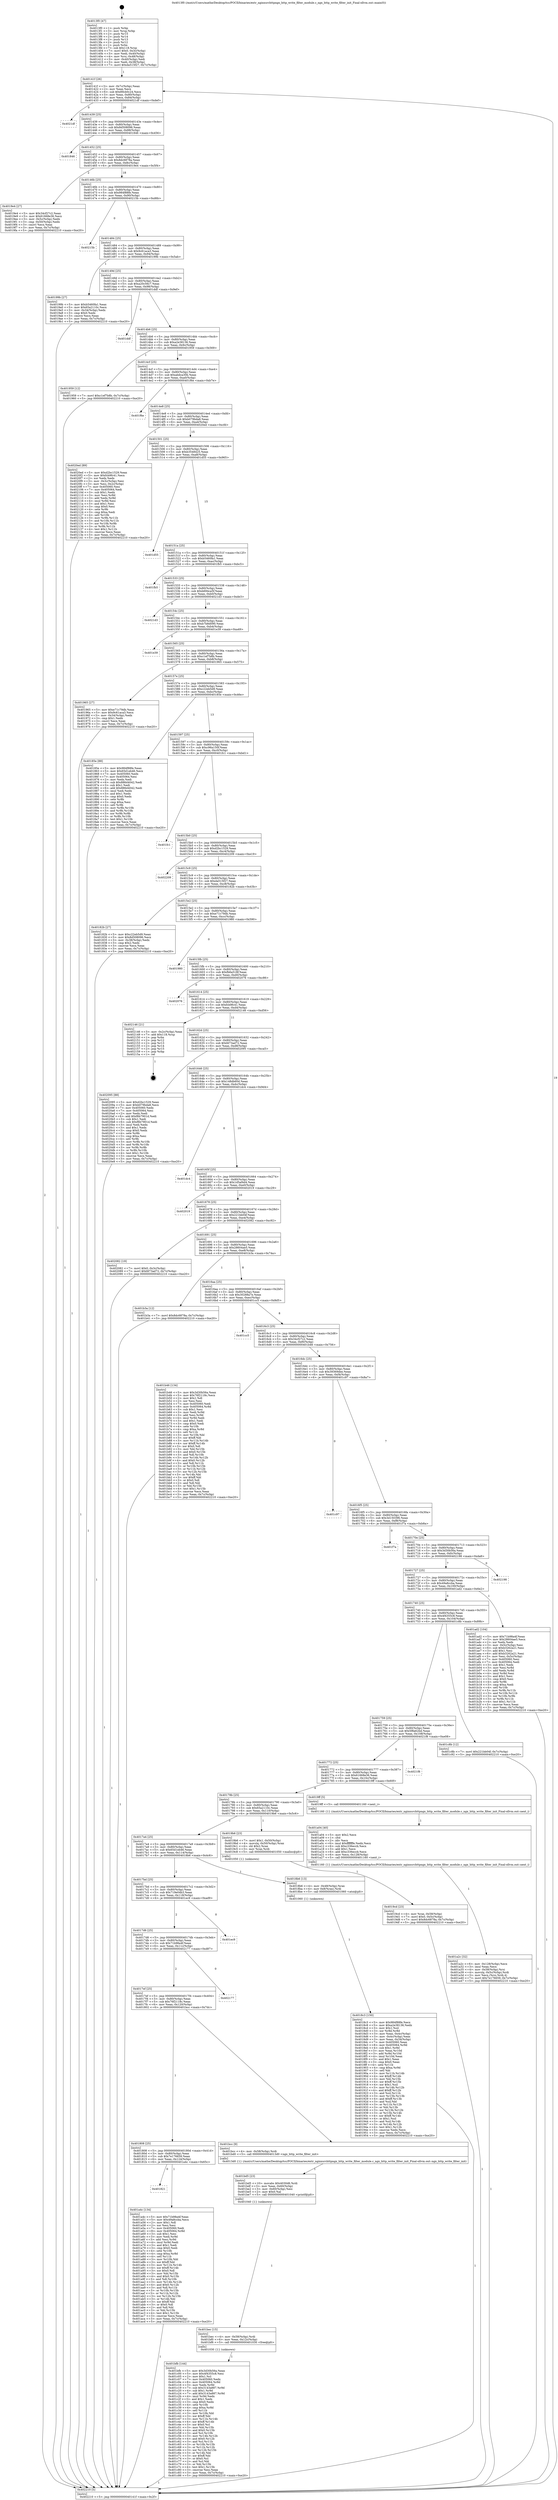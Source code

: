 digraph "0x4013f0" {
  label = "0x4013f0 (/mnt/c/Users/mathe/Desktop/tcc/POCII/binaries/extr_nginxsrchttpngx_http_write_filter_module.c_ngx_http_write_filter_init_Final-ollvm.out::main(0))"
  labelloc = "t"
  node[shape=record]

  Entry [label="",width=0.3,height=0.3,shape=circle,fillcolor=black,style=filled]
  "0x40141f" [label="{
     0x40141f [26]\l
     | [instrs]\l
     &nbsp;&nbsp;0x40141f \<+3\>: mov -0x7c(%rbp),%eax\l
     &nbsp;&nbsp;0x401422 \<+2\>: mov %eax,%ecx\l
     &nbsp;&nbsp;0x401424 \<+6\>: sub $0x89cb0c24,%ecx\l
     &nbsp;&nbsp;0x40142a \<+3\>: mov %eax,-0x80(%rbp)\l
     &nbsp;&nbsp;0x40142d \<+6\>: mov %ecx,-0x84(%rbp)\l
     &nbsp;&nbsp;0x401433 \<+6\>: je 00000000004021df \<main+0xdef\>\l
  }"]
  "0x4021df" [label="{
     0x4021df\l
  }", style=dashed]
  "0x401439" [label="{
     0x401439 [25]\l
     | [instrs]\l
     &nbsp;&nbsp;0x401439 \<+5\>: jmp 000000000040143e \<main+0x4e\>\l
     &nbsp;&nbsp;0x40143e \<+3\>: mov -0x80(%rbp),%eax\l
     &nbsp;&nbsp;0x401441 \<+5\>: sub $0x8d508096,%eax\l
     &nbsp;&nbsp;0x401446 \<+6\>: mov %eax,-0x88(%rbp)\l
     &nbsp;&nbsp;0x40144c \<+6\>: je 0000000000401846 \<main+0x456\>\l
  }"]
  Exit [label="",width=0.3,height=0.3,shape=circle,fillcolor=black,style=filled,peripheries=2]
  "0x401846" [label="{
     0x401846\l
  }", style=dashed]
  "0x401452" [label="{
     0x401452 [25]\l
     | [instrs]\l
     &nbsp;&nbsp;0x401452 \<+5\>: jmp 0000000000401457 \<main+0x67\>\l
     &nbsp;&nbsp;0x401457 \<+3\>: mov -0x80(%rbp),%eax\l
     &nbsp;&nbsp;0x40145a \<+5\>: sub $0x8dc6878a,%eax\l
     &nbsp;&nbsp;0x40145f \<+6\>: mov %eax,-0x8c(%rbp)\l
     &nbsp;&nbsp;0x401465 \<+6\>: je 00000000004019e4 \<main+0x5f4\>\l
  }"]
  "0x401bfb" [label="{
     0x401bfb [144]\l
     | [instrs]\l
     &nbsp;&nbsp;0x401bfb \<+5\>: mov $0x3d30b56a,%eax\l
     &nbsp;&nbsp;0x401c00 \<+5\>: mov $0x4f4355c8,%esi\l
     &nbsp;&nbsp;0x401c05 \<+2\>: mov $0x1,%cl\l
     &nbsp;&nbsp;0x401c07 \<+7\>: mov 0x405060,%edx\l
     &nbsp;&nbsp;0x401c0e \<+8\>: mov 0x405064,%r8d\l
     &nbsp;&nbsp;0x401c16 \<+3\>: mov %edx,%r9d\l
     &nbsp;&nbsp;0x401c19 \<+7\>: sub $0x3143a887,%r9d\l
     &nbsp;&nbsp;0x401c20 \<+4\>: sub $0x1,%r9d\l
     &nbsp;&nbsp;0x401c24 \<+7\>: add $0x3143a887,%r9d\l
     &nbsp;&nbsp;0x401c2b \<+4\>: imul %r9d,%edx\l
     &nbsp;&nbsp;0x401c2f \<+3\>: and $0x1,%edx\l
     &nbsp;&nbsp;0x401c32 \<+3\>: cmp $0x0,%edx\l
     &nbsp;&nbsp;0x401c35 \<+4\>: sete %r10b\l
     &nbsp;&nbsp;0x401c39 \<+4\>: cmp $0xa,%r8d\l
     &nbsp;&nbsp;0x401c3d \<+4\>: setl %r11b\l
     &nbsp;&nbsp;0x401c41 \<+3\>: mov %r10b,%bl\l
     &nbsp;&nbsp;0x401c44 \<+3\>: xor $0xff,%bl\l
     &nbsp;&nbsp;0x401c47 \<+3\>: mov %r11b,%r14b\l
     &nbsp;&nbsp;0x401c4a \<+4\>: xor $0xff,%r14b\l
     &nbsp;&nbsp;0x401c4e \<+3\>: xor $0x0,%cl\l
     &nbsp;&nbsp;0x401c51 \<+3\>: mov %bl,%r15b\l
     &nbsp;&nbsp;0x401c54 \<+4\>: and $0x0,%r15b\l
     &nbsp;&nbsp;0x401c58 \<+3\>: and %cl,%r10b\l
     &nbsp;&nbsp;0x401c5b \<+3\>: mov %r14b,%r12b\l
     &nbsp;&nbsp;0x401c5e \<+4\>: and $0x0,%r12b\l
     &nbsp;&nbsp;0x401c62 \<+3\>: and %cl,%r11b\l
     &nbsp;&nbsp;0x401c65 \<+3\>: or %r10b,%r15b\l
     &nbsp;&nbsp;0x401c68 \<+3\>: or %r11b,%r12b\l
     &nbsp;&nbsp;0x401c6b \<+3\>: xor %r12b,%r15b\l
     &nbsp;&nbsp;0x401c6e \<+3\>: or %r14b,%bl\l
     &nbsp;&nbsp;0x401c71 \<+3\>: xor $0xff,%bl\l
     &nbsp;&nbsp;0x401c74 \<+3\>: or $0x0,%cl\l
     &nbsp;&nbsp;0x401c77 \<+2\>: and %cl,%bl\l
     &nbsp;&nbsp;0x401c79 \<+3\>: or %bl,%r15b\l
     &nbsp;&nbsp;0x401c7c \<+4\>: test $0x1,%r15b\l
     &nbsp;&nbsp;0x401c80 \<+3\>: cmovne %esi,%eax\l
     &nbsp;&nbsp;0x401c83 \<+3\>: mov %eax,-0x7c(%rbp)\l
     &nbsp;&nbsp;0x401c86 \<+5\>: jmp 0000000000402210 \<main+0xe20\>\l
  }"]
  "0x4019e4" [label="{
     0x4019e4 [27]\l
     | [instrs]\l
     &nbsp;&nbsp;0x4019e4 \<+5\>: mov $0x34cf27c2,%eax\l
     &nbsp;&nbsp;0x4019e9 \<+5\>: mov $0x61668e36,%ecx\l
     &nbsp;&nbsp;0x4019ee \<+3\>: mov -0x5c(%rbp),%edx\l
     &nbsp;&nbsp;0x4019f1 \<+3\>: cmp -0x50(%rbp),%edx\l
     &nbsp;&nbsp;0x4019f4 \<+3\>: cmovl %ecx,%eax\l
     &nbsp;&nbsp;0x4019f7 \<+3\>: mov %eax,-0x7c(%rbp)\l
     &nbsp;&nbsp;0x4019fa \<+5\>: jmp 0000000000402210 \<main+0xe20\>\l
  }"]
  "0x40146b" [label="{
     0x40146b [25]\l
     | [instrs]\l
     &nbsp;&nbsp;0x40146b \<+5\>: jmp 0000000000401470 \<main+0x80\>\l
     &nbsp;&nbsp;0x401470 \<+3\>: mov -0x80(%rbp),%eax\l
     &nbsp;&nbsp;0x401473 \<+5\>: sub $0x984f88fe,%eax\l
     &nbsp;&nbsp;0x401478 \<+6\>: mov %eax,-0x90(%rbp)\l
     &nbsp;&nbsp;0x40147e \<+6\>: je 000000000040215b \<main+0xd6b\>\l
  }"]
  "0x401bec" [label="{
     0x401bec [15]\l
     | [instrs]\l
     &nbsp;&nbsp;0x401bec \<+4\>: mov -0x58(%rbp),%rdi\l
     &nbsp;&nbsp;0x401bf0 \<+6\>: mov %eax,-0x12c(%rbp)\l
     &nbsp;&nbsp;0x401bf6 \<+5\>: call 0000000000401030 \<free@plt\>\l
     | [calls]\l
     &nbsp;&nbsp;0x401030 \{1\} (unknown)\l
  }"]
  "0x40215b" [label="{
     0x40215b\l
  }", style=dashed]
  "0x401484" [label="{
     0x401484 [25]\l
     | [instrs]\l
     &nbsp;&nbsp;0x401484 \<+5\>: jmp 0000000000401489 \<main+0x99\>\l
     &nbsp;&nbsp;0x401489 \<+3\>: mov -0x80(%rbp),%eax\l
     &nbsp;&nbsp;0x40148c \<+5\>: sub $0x9c61aca3,%eax\l
     &nbsp;&nbsp;0x401491 \<+6\>: mov %eax,-0x94(%rbp)\l
     &nbsp;&nbsp;0x401497 \<+6\>: je 000000000040199b \<main+0x5ab\>\l
  }"]
  "0x401bd5" [label="{
     0x401bd5 [23]\l
     | [instrs]\l
     &nbsp;&nbsp;0x401bd5 \<+10\>: movabs $0x4030d6,%rdi\l
     &nbsp;&nbsp;0x401bdf \<+3\>: mov %eax,-0x60(%rbp)\l
     &nbsp;&nbsp;0x401be2 \<+3\>: mov -0x60(%rbp),%esi\l
     &nbsp;&nbsp;0x401be5 \<+2\>: mov $0x0,%al\l
     &nbsp;&nbsp;0x401be7 \<+5\>: call 0000000000401040 \<printf@plt\>\l
     | [calls]\l
     &nbsp;&nbsp;0x401040 \{1\} (unknown)\l
  }"]
  "0x40199b" [label="{
     0x40199b [27]\l
     | [instrs]\l
     &nbsp;&nbsp;0x40199b \<+5\>: mov $0xb5460fa1,%eax\l
     &nbsp;&nbsp;0x4019a0 \<+5\>: mov $0x65a2110c,%ecx\l
     &nbsp;&nbsp;0x4019a5 \<+3\>: mov -0x34(%rbp),%edx\l
     &nbsp;&nbsp;0x4019a8 \<+3\>: cmp $0x0,%edx\l
     &nbsp;&nbsp;0x4019ab \<+3\>: cmove %ecx,%eax\l
     &nbsp;&nbsp;0x4019ae \<+3\>: mov %eax,-0x7c(%rbp)\l
     &nbsp;&nbsp;0x4019b1 \<+5\>: jmp 0000000000402210 \<main+0xe20\>\l
  }"]
  "0x40149d" [label="{
     0x40149d [25]\l
     | [instrs]\l
     &nbsp;&nbsp;0x40149d \<+5\>: jmp 00000000004014a2 \<main+0xb2\>\l
     &nbsp;&nbsp;0x4014a2 \<+3\>: mov -0x80(%rbp),%eax\l
     &nbsp;&nbsp;0x4014a5 \<+5\>: sub $0xa20c56c7,%eax\l
     &nbsp;&nbsp;0x4014aa \<+6\>: mov %eax,-0x98(%rbp)\l
     &nbsp;&nbsp;0x4014b0 \<+6\>: je 0000000000401ddf \<main+0x9ef\>\l
  }"]
  "0x401821" [label="{
     0x401821\l
  }", style=dashed]
  "0x401ddf" [label="{
     0x401ddf\l
  }", style=dashed]
  "0x4014b6" [label="{
     0x4014b6 [25]\l
     | [instrs]\l
     &nbsp;&nbsp;0x4014b6 \<+5\>: jmp 00000000004014bb \<main+0xcb\>\l
     &nbsp;&nbsp;0x4014bb \<+3\>: mov -0x80(%rbp),%eax\l
     &nbsp;&nbsp;0x4014be \<+5\>: sub $0xa2e38136,%eax\l
     &nbsp;&nbsp;0x4014c3 \<+6\>: mov %eax,-0x9c(%rbp)\l
     &nbsp;&nbsp;0x4014c9 \<+6\>: je 0000000000401959 \<main+0x569\>\l
  }"]
  "0x401a4c" [label="{
     0x401a4c [134]\l
     | [instrs]\l
     &nbsp;&nbsp;0x401a4c \<+5\>: mov $0x71b98a4f,%eax\l
     &nbsp;&nbsp;0x401a51 \<+5\>: mov $0x49a8ccba,%ecx\l
     &nbsp;&nbsp;0x401a56 \<+2\>: mov $0x1,%dl\l
     &nbsp;&nbsp;0x401a58 \<+2\>: xor %esi,%esi\l
     &nbsp;&nbsp;0x401a5a \<+7\>: mov 0x405060,%edi\l
     &nbsp;&nbsp;0x401a61 \<+8\>: mov 0x405064,%r8d\l
     &nbsp;&nbsp;0x401a69 \<+3\>: sub $0x1,%esi\l
     &nbsp;&nbsp;0x401a6c \<+3\>: mov %edi,%r9d\l
     &nbsp;&nbsp;0x401a6f \<+3\>: add %esi,%r9d\l
     &nbsp;&nbsp;0x401a72 \<+4\>: imul %r9d,%edi\l
     &nbsp;&nbsp;0x401a76 \<+3\>: and $0x1,%edi\l
     &nbsp;&nbsp;0x401a79 \<+3\>: cmp $0x0,%edi\l
     &nbsp;&nbsp;0x401a7c \<+4\>: sete %r10b\l
     &nbsp;&nbsp;0x401a80 \<+4\>: cmp $0xa,%r8d\l
     &nbsp;&nbsp;0x401a84 \<+4\>: setl %r11b\l
     &nbsp;&nbsp;0x401a88 \<+3\>: mov %r10b,%bl\l
     &nbsp;&nbsp;0x401a8b \<+3\>: xor $0xff,%bl\l
     &nbsp;&nbsp;0x401a8e \<+3\>: mov %r11b,%r14b\l
     &nbsp;&nbsp;0x401a91 \<+4\>: xor $0xff,%r14b\l
     &nbsp;&nbsp;0x401a95 \<+3\>: xor $0x0,%dl\l
     &nbsp;&nbsp;0x401a98 \<+3\>: mov %bl,%r15b\l
     &nbsp;&nbsp;0x401a9b \<+4\>: and $0x0,%r15b\l
     &nbsp;&nbsp;0x401a9f \<+3\>: and %dl,%r10b\l
     &nbsp;&nbsp;0x401aa2 \<+3\>: mov %r14b,%r12b\l
     &nbsp;&nbsp;0x401aa5 \<+4\>: and $0x0,%r12b\l
     &nbsp;&nbsp;0x401aa9 \<+3\>: and %dl,%r11b\l
     &nbsp;&nbsp;0x401aac \<+3\>: or %r10b,%r15b\l
     &nbsp;&nbsp;0x401aaf \<+3\>: or %r11b,%r12b\l
     &nbsp;&nbsp;0x401ab2 \<+3\>: xor %r12b,%r15b\l
     &nbsp;&nbsp;0x401ab5 \<+3\>: or %r14b,%bl\l
     &nbsp;&nbsp;0x401ab8 \<+3\>: xor $0xff,%bl\l
     &nbsp;&nbsp;0x401abb \<+3\>: or $0x0,%dl\l
     &nbsp;&nbsp;0x401abe \<+2\>: and %dl,%bl\l
     &nbsp;&nbsp;0x401ac0 \<+3\>: or %bl,%r15b\l
     &nbsp;&nbsp;0x401ac3 \<+4\>: test $0x1,%r15b\l
     &nbsp;&nbsp;0x401ac7 \<+3\>: cmovne %ecx,%eax\l
     &nbsp;&nbsp;0x401aca \<+3\>: mov %eax,-0x7c(%rbp)\l
     &nbsp;&nbsp;0x401acd \<+5\>: jmp 0000000000402210 \<main+0xe20\>\l
  }"]
  "0x401959" [label="{
     0x401959 [12]\l
     | [instrs]\l
     &nbsp;&nbsp;0x401959 \<+7\>: movl $0xc1ef7b8b,-0x7c(%rbp)\l
     &nbsp;&nbsp;0x401960 \<+5\>: jmp 0000000000402210 \<main+0xe20\>\l
  }"]
  "0x4014cf" [label="{
     0x4014cf [25]\l
     | [instrs]\l
     &nbsp;&nbsp;0x4014cf \<+5\>: jmp 00000000004014d4 \<main+0xe4\>\l
     &nbsp;&nbsp;0x4014d4 \<+3\>: mov -0x80(%rbp),%eax\l
     &nbsp;&nbsp;0x4014d7 \<+5\>: sub $0xabdca30b,%eax\l
     &nbsp;&nbsp;0x4014dc \<+6\>: mov %eax,-0xa0(%rbp)\l
     &nbsp;&nbsp;0x4014e2 \<+6\>: je 0000000000401f6e \<main+0xb7e\>\l
  }"]
  "0x401808" [label="{
     0x401808 [25]\l
     | [instrs]\l
     &nbsp;&nbsp;0x401808 \<+5\>: jmp 000000000040180d \<main+0x41d\>\l
     &nbsp;&nbsp;0x40180d \<+3\>: mov -0x80(%rbp),%eax\l
     &nbsp;&nbsp;0x401810 \<+5\>: sub $0x7e176659,%eax\l
     &nbsp;&nbsp;0x401815 \<+6\>: mov %eax,-0x124(%rbp)\l
     &nbsp;&nbsp;0x40181b \<+6\>: je 0000000000401a4c \<main+0x65c\>\l
  }"]
  "0x401f6e" [label="{
     0x401f6e\l
  }", style=dashed]
  "0x4014e8" [label="{
     0x4014e8 [25]\l
     | [instrs]\l
     &nbsp;&nbsp;0x4014e8 \<+5\>: jmp 00000000004014ed \<main+0xfd\>\l
     &nbsp;&nbsp;0x4014ed \<+3\>: mov -0x80(%rbp),%eax\l
     &nbsp;&nbsp;0x4014f0 \<+5\>: sub $0xb079bda8,%eax\l
     &nbsp;&nbsp;0x4014f5 \<+6\>: mov %eax,-0xa4(%rbp)\l
     &nbsp;&nbsp;0x4014fb \<+6\>: je 00000000004020ed \<main+0xcfd\>\l
  }"]
  "0x401bcc" [label="{
     0x401bcc [9]\l
     | [instrs]\l
     &nbsp;&nbsp;0x401bcc \<+4\>: mov -0x58(%rbp),%rdi\l
     &nbsp;&nbsp;0x401bd0 \<+5\>: call 00000000004013d0 \<ngx_http_write_filter_init\>\l
     | [calls]\l
     &nbsp;&nbsp;0x4013d0 \{1\} (/mnt/c/Users/mathe/Desktop/tcc/POCII/binaries/extr_nginxsrchttpngx_http_write_filter_module.c_ngx_http_write_filter_init_Final-ollvm.out::ngx_http_write_filter_init)\l
  }"]
  "0x4020ed" [label="{
     0x4020ed [89]\l
     | [instrs]\l
     &nbsp;&nbsp;0x4020ed \<+5\>: mov $0xd2bc1529,%eax\l
     &nbsp;&nbsp;0x4020f2 \<+5\>: mov $0xfcb9fc41,%ecx\l
     &nbsp;&nbsp;0x4020f7 \<+2\>: xor %edx,%edx\l
     &nbsp;&nbsp;0x4020f9 \<+3\>: mov -0x3c(%rbp),%esi\l
     &nbsp;&nbsp;0x4020fc \<+3\>: mov %esi,-0x2c(%rbp)\l
     &nbsp;&nbsp;0x4020ff \<+7\>: mov 0x405060,%esi\l
     &nbsp;&nbsp;0x402106 \<+7\>: mov 0x405064,%edi\l
     &nbsp;&nbsp;0x40210d \<+3\>: sub $0x1,%edx\l
     &nbsp;&nbsp;0x402110 \<+3\>: mov %esi,%r8d\l
     &nbsp;&nbsp;0x402113 \<+3\>: add %edx,%r8d\l
     &nbsp;&nbsp;0x402116 \<+4\>: imul %r8d,%esi\l
     &nbsp;&nbsp;0x40211a \<+3\>: and $0x1,%esi\l
     &nbsp;&nbsp;0x40211d \<+3\>: cmp $0x0,%esi\l
     &nbsp;&nbsp;0x402120 \<+4\>: sete %r9b\l
     &nbsp;&nbsp;0x402124 \<+3\>: cmp $0xa,%edi\l
     &nbsp;&nbsp;0x402127 \<+4\>: setl %r10b\l
     &nbsp;&nbsp;0x40212b \<+3\>: mov %r9b,%r11b\l
     &nbsp;&nbsp;0x40212e \<+3\>: and %r10b,%r11b\l
     &nbsp;&nbsp;0x402131 \<+3\>: xor %r10b,%r9b\l
     &nbsp;&nbsp;0x402134 \<+3\>: or %r9b,%r11b\l
     &nbsp;&nbsp;0x402137 \<+4\>: test $0x1,%r11b\l
     &nbsp;&nbsp;0x40213b \<+3\>: cmovne %ecx,%eax\l
     &nbsp;&nbsp;0x40213e \<+3\>: mov %eax,-0x7c(%rbp)\l
     &nbsp;&nbsp;0x402141 \<+5\>: jmp 0000000000402210 \<main+0xe20\>\l
  }"]
  "0x401501" [label="{
     0x401501 [25]\l
     | [instrs]\l
     &nbsp;&nbsp;0x401501 \<+5\>: jmp 0000000000401506 \<main+0x116\>\l
     &nbsp;&nbsp;0x401506 \<+3\>: mov -0x80(%rbp),%eax\l
     &nbsp;&nbsp;0x401509 \<+5\>: sub $0xb3548425,%eax\l
     &nbsp;&nbsp;0x40150e \<+6\>: mov %eax,-0xa8(%rbp)\l
     &nbsp;&nbsp;0x401514 \<+6\>: je 0000000000401d55 \<main+0x965\>\l
  }"]
  "0x4017ef" [label="{
     0x4017ef [25]\l
     | [instrs]\l
     &nbsp;&nbsp;0x4017ef \<+5\>: jmp 00000000004017f4 \<main+0x404\>\l
     &nbsp;&nbsp;0x4017f4 \<+3\>: mov -0x80(%rbp),%eax\l
     &nbsp;&nbsp;0x4017f7 \<+5\>: sub $0x76f2118c,%eax\l
     &nbsp;&nbsp;0x4017fc \<+6\>: mov %eax,-0x120(%rbp)\l
     &nbsp;&nbsp;0x401802 \<+6\>: je 0000000000401bcc \<main+0x7dc\>\l
  }"]
  "0x401d55" [label="{
     0x401d55\l
  }", style=dashed]
  "0x40151a" [label="{
     0x40151a [25]\l
     | [instrs]\l
     &nbsp;&nbsp;0x40151a \<+5\>: jmp 000000000040151f \<main+0x12f\>\l
     &nbsp;&nbsp;0x40151f \<+3\>: mov -0x80(%rbp),%eax\l
     &nbsp;&nbsp;0x401522 \<+5\>: sub $0xb5460fa1,%eax\l
     &nbsp;&nbsp;0x401527 \<+6\>: mov %eax,-0xac(%rbp)\l
     &nbsp;&nbsp;0x40152d \<+6\>: je 0000000000401fb5 \<main+0xbc5\>\l
  }"]
  "0x402177" [label="{
     0x402177\l
  }", style=dashed]
  "0x401fb5" [label="{
     0x401fb5\l
  }", style=dashed]
  "0x401533" [label="{
     0x401533 [25]\l
     | [instrs]\l
     &nbsp;&nbsp;0x401533 \<+5\>: jmp 0000000000401538 \<main+0x148\>\l
     &nbsp;&nbsp;0x401538 \<+3\>: mov -0x80(%rbp),%eax\l
     &nbsp;&nbsp;0x40153b \<+5\>: sub $0xb694ca5f,%eax\l
     &nbsp;&nbsp;0x401540 \<+6\>: mov %eax,-0xb0(%rbp)\l
     &nbsp;&nbsp;0x401546 \<+6\>: je 00000000004021d3 \<main+0xde3\>\l
  }"]
  "0x4017d6" [label="{
     0x4017d6 [25]\l
     | [instrs]\l
     &nbsp;&nbsp;0x4017d6 \<+5\>: jmp 00000000004017db \<main+0x3eb\>\l
     &nbsp;&nbsp;0x4017db \<+3\>: mov -0x80(%rbp),%eax\l
     &nbsp;&nbsp;0x4017de \<+5\>: sub $0x71b98a4f,%eax\l
     &nbsp;&nbsp;0x4017e3 \<+6\>: mov %eax,-0x11c(%rbp)\l
     &nbsp;&nbsp;0x4017e9 \<+6\>: je 0000000000402177 \<main+0xd87\>\l
  }"]
  "0x4021d3" [label="{
     0x4021d3\l
  }", style=dashed]
  "0x40154c" [label="{
     0x40154c [25]\l
     | [instrs]\l
     &nbsp;&nbsp;0x40154c \<+5\>: jmp 0000000000401551 \<main+0x161\>\l
     &nbsp;&nbsp;0x401551 \<+3\>: mov -0x80(%rbp),%eax\l
     &nbsp;&nbsp;0x401554 \<+5\>: sub $0xb7b8d090,%eax\l
     &nbsp;&nbsp;0x401559 \<+6\>: mov %eax,-0xb4(%rbp)\l
     &nbsp;&nbsp;0x40155f \<+6\>: je 0000000000401e39 \<main+0xa49\>\l
  }"]
  "0x401ec9" [label="{
     0x401ec9\l
  }", style=dashed]
  "0x401e39" [label="{
     0x401e39\l
  }", style=dashed]
  "0x401565" [label="{
     0x401565 [25]\l
     | [instrs]\l
     &nbsp;&nbsp;0x401565 \<+5\>: jmp 000000000040156a \<main+0x17a\>\l
     &nbsp;&nbsp;0x40156a \<+3\>: mov -0x80(%rbp),%eax\l
     &nbsp;&nbsp;0x40156d \<+5\>: sub $0xc1ef7b8b,%eax\l
     &nbsp;&nbsp;0x401572 \<+6\>: mov %eax,-0xb8(%rbp)\l
     &nbsp;&nbsp;0x401578 \<+6\>: je 0000000000401965 \<main+0x575\>\l
  }"]
  "0x401a2c" [label="{
     0x401a2c [32]\l
     | [instrs]\l
     &nbsp;&nbsp;0x401a2c \<+6\>: mov -0x128(%rbp),%ecx\l
     &nbsp;&nbsp;0x401a32 \<+3\>: imul %eax,%ecx\l
     &nbsp;&nbsp;0x401a35 \<+4\>: mov -0x58(%rbp),%rsi\l
     &nbsp;&nbsp;0x401a39 \<+4\>: movslq -0x5c(%rbp),%rdi\l
     &nbsp;&nbsp;0x401a3d \<+3\>: mov %ecx,(%rsi,%rdi,4)\l
     &nbsp;&nbsp;0x401a40 \<+7\>: movl $0x7e176659,-0x7c(%rbp)\l
     &nbsp;&nbsp;0x401a47 \<+5\>: jmp 0000000000402210 \<main+0xe20\>\l
  }"]
  "0x401965" [label="{
     0x401965 [27]\l
     | [instrs]\l
     &nbsp;&nbsp;0x401965 \<+5\>: mov $0xe71c79db,%eax\l
     &nbsp;&nbsp;0x40196a \<+5\>: mov $0x9c61aca3,%ecx\l
     &nbsp;&nbsp;0x40196f \<+3\>: mov -0x34(%rbp),%edx\l
     &nbsp;&nbsp;0x401972 \<+3\>: cmp $0x1,%edx\l
     &nbsp;&nbsp;0x401975 \<+3\>: cmovl %ecx,%eax\l
     &nbsp;&nbsp;0x401978 \<+3\>: mov %eax,-0x7c(%rbp)\l
     &nbsp;&nbsp;0x40197b \<+5\>: jmp 0000000000402210 \<main+0xe20\>\l
  }"]
  "0x40157e" [label="{
     0x40157e [25]\l
     | [instrs]\l
     &nbsp;&nbsp;0x40157e \<+5\>: jmp 0000000000401583 \<main+0x193\>\l
     &nbsp;&nbsp;0x401583 \<+3\>: mov -0x80(%rbp),%eax\l
     &nbsp;&nbsp;0x401586 \<+5\>: sub $0xc22eb5d9,%eax\l
     &nbsp;&nbsp;0x40158b \<+6\>: mov %eax,-0xbc(%rbp)\l
     &nbsp;&nbsp;0x401591 \<+6\>: je 000000000040185e \<main+0x46e\>\l
  }"]
  "0x401a04" [label="{
     0x401a04 [40]\l
     | [instrs]\l
     &nbsp;&nbsp;0x401a04 \<+5\>: mov $0x2,%ecx\l
     &nbsp;&nbsp;0x401a09 \<+1\>: cltd\l
     &nbsp;&nbsp;0x401a0a \<+2\>: idiv %ecx\l
     &nbsp;&nbsp;0x401a0c \<+6\>: imul $0xfffffffe,%edx,%ecx\l
     &nbsp;&nbsp;0x401a12 \<+6\>: sub $0xc336eccb,%ecx\l
     &nbsp;&nbsp;0x401a18 \<+3\>: add $0x1,%ecx\l
     &nbsp;&nbsp;0x401a1b \<+6\>: add $0xc336eccb,%ecx\l
     &nbsp;&nbsp;0x401a21 \<+6\>: mov %ecx,-0x128(%rbp)\l
     &nbsp;&nbsp;0x401a27 \<+5\>: call 0000000000401160 \<next_i\>\l
     | [calls]\l
     &nbsp;&nbsp;0x401160 \{1\} (/mnt/c/Users/mathe/Desktop/tcc/POCII/binaries/extr_nginxsrchttpngx_http_write_filter_module.c_ngx_http_write_filter_init_Final-ollvm.out::next_i)\l
  }"]
  "0x40185e" [label="{
     0x40185e [88]\l
     | [instrs]\l
     &nbsp;&nbsp;0x40185e \<+5\>: mov $0x984f88fe,%eax\l
     &nbsp;&nbsp;0x401863 \<+5\>: mov $0x65d1eb46,%ecx\l
     &nbsp;&nbsp;0x401868 \<+7\>: mov 0x405060,%edx\l
     &nbsp;&nbsp;0x40186f \<+7\>: mov 0x405064,%esi\l
     &nbsp;&nbsp;0x401876 \<+2\>: mov %edx,%edi\l
     &nbsp;&nbsp;0x401878 \<+6\>: sub $0x886d4042,%edi\l
     &nbsp;&nbsp;0x40187e \<+3\>: sub $0x1,%edi\l
     &nbsp;&nbsp;0x401881 \<+6\>: add $0x886d4042,%edi\l
     &nbsp;&nbsp;0x401887 \<+3\>: imul %edi,%edx\l
     &nbsp;&nbsp;0x40188a \<+3\>: and $0x1,%edx\l
     &nbsp;&nbsp;0x40188d \<+3\>: cmp $0x0,%edx\l
     &nbsp;&nbsp;0x401890 \<+4\>: sete %r8b\l
     &nbsp;&nbsp;0x401894 \<+3\>: cmp $0xa,%esi\l
     &nbsp;&nbsp;0x401897 \<+4\>: setl %r9b\l
     &nbsp;&nbsp;0x40189b \<+3\>: mov %r8b,%r10b\l
     &nbsp;&nbsp;0x40189e \<+3\>: and %r9b,%r10b\l
     &nbsp;&nbsp;0x4018a1 \<+3\>: xor %r9b,%r8b\l
     &nbsp;&nbsp;0x4018a4 \<+3\>: or %r8b,%r10b\l
     &nbsp;&nbsp;0x4018a7 \<+4\>: test $0x1,%r10b\l
     &nbsp;&nbsp;0x4018ab \<+3\>: cmovne %ecx,%eax\l
     &nbsp;&nbsp;0x4018ae \<+3\>: mov %eax,-0x7c(%rbp)\l
     &nbsp;&nbsp;0x4018b1 \<+5\>: jmp 0000000000402210 \<main+0xe20\>\l
  }"]
  "0x401597" [label="{
     0x401597 [25]\l
     | [instrs]\l
     &nbsp;&nbsp;0x401597 \<+5\>: jmp 000000000040159c \<main+0x1ac\>\l
     &nbsp;&nbsp;0x40159c \<+3\>: mov -0x80(%rbp),%eax\l
     &nbsp;&nbsp;0x40159f \<+5\>: sub $0xc96a150f,%eax\l
     &nbsp;&nbsp;0x4015a4 \<+6\>: mov %eax,-0xc0(%rbp)\l
     &nbsp;&nbsp;0x4015aa \<+6\>: je 0000000000401fc1 \<main+0xbd1\>\l
  }"]
  "0x4019cd" [label="{
     0x4019cd [23]\l
     | [instrs]\l
     &nbsp;&nbsp;0x4019cd \<+4\>: mov %rax,-0x58(%rbp)\l
     &nbsp;&nbsp;0x4019d1 \<+7\>: movl $0x0,-0x5c(%rbp)\l
     &nbsp;&nbsp;0x4019d8 \<+7\>: movl $0x8dc6878a,-0x7c(%rbp)\l
     &nbsp;&nbsp;0x4019df \<+5\>: jmp 0000000000402210 \<main+0xe20\>\l
  }"]
  "0x401fc1" [label="{
     0x401fc1\l
  }", style=dashed]
  "0x4015b0" [label="{
     0x4015b0 [25]\l
     | [instrs]\l
     &nbsp;&nbsp;0x4015b0 \<+5\>: jmp 00000000004015b5 \<main+0x1c5\>\l
     &nbsp;&nbsp;0x4015b5 \<+3\>: mov -0x80(%rbp),%eax\l
     &nbsp;&nbsp;0x4015b8 \<+5\>: sub $0xd2bc1529,%eax\l
     &nbsp;&nbsp;0x4015bd \<+6\>: mov %eax,-0xc4(%rbp)\l
     &nbsp;&nbsp;0x4015c3 \<+6\>: je 0000000000402209 \<main+0xe19\>\l
  }"]
  "0x4018c3" [label="{
     0x4018c3 [150]\l
     | [instrs]\l
     &nbsp;&nbsp;0x4018c3 \<+5\>: mov $0x984f88fe,%ecx\l
     &nbsp;&nbsp;0x4018c8 \<+5\>: mov $0xa2e38136,%edx\l
     &nbsp;&nbsp;0x4018cd \<+3\>: mov $0x1,%sil\l
     &nbsp;&nbsp;0x4018d0 \<+3\>: xor %r8d,%r8d\l
     &nbsp;&nbsp;0x4018d3 \<+3\>: mov %eax,-0x4c(%rbp)\l
     &nbsp;&nbsp;0x4018d6 \<+3\>: mov -0x4c(%rbp),%eax\l
     &nbsp;&nbsp;0x4018d9 \<+3\>: mov %eax,-0x34(%rbp)\l
     &nbsp;&nbsp;0x4018dc \<+7\>: mov 0x405060,%eax\l
     &nbsp;&nbsp;0x4018e3 \<+8\>: mov 0x405064,%r9d\l
     &nbsp;&nbsp;0x4018eb \<+4\>: sub $0x1,%r8d\l
     &nbsp;&nbsp;0x4018ef \<+3\>: mov %eax,%r10d\l
     &nbsp;&nbsp;0x4018f2 \<+3\>: add %r8d,%r10d\l
     &nbsp;&nbsp;0x4018f5 \<+4\>: imul %r10d,%eax\l
     &nbsp;&nbsp;0x4018f9 \<+3\>: and $0x1,%eax\l
     &nbsp;&nbsp;0x4018fc \<+3\>: cmp $0x0,%eax\l
     &nbsp;&nbsp;0x4018ff \<+4\>: sete %r11b\l
     &nbsp;&nbsp;0x401903 \<+4\>: cmp $0xa,%r9d\l
     &nbsp;&nbsp;0x401907 \<+3\>: setl %bl\l
     &nbsp;&nbsp;0x40190a \<+3\>: mov %r11b,%r14b\l
     &nbsp;&nbsp;0x40190d \<+4\>: xor $0xff,%r14b\l
     &nbsp;&nbsp;0x401911 \<+3\>: mov %bl,%r15b\l
     &nbsp;&nbsp;0x401914 \<+4\>: xor $0xff,%r15b\l
     &nbsp;&nbsp;0x401918 \<+4\>: xor $0x1,%sil\l
     &nbsp;&nbsp;0x40191c \<+3\>: mov %r14b,%r12b\l
     &nbsp;&nbsp;0x40191f \<+4\>: and $0xff,%r12b\l
     &nbsp;&nbsp;0x401923 \<+3\>: and %sil,%r11b\l
     &nbsp;&nbsp;0x401926 \<+3\>: mov %r15b,%r13b\l
     &nbsp;&nbsp;0x401929 \<+4\>: and $0xff,%r13b\l
     &nbsp;&nbsp;0x40192d \<+3\>: and %sil,%bl\l
     &nbsp;&nbsp;0x401930 \<+3\>: or %r11b,%r12b\l
     &nbsp;&nbsp;0x401933 \<+3\>: or %bl,%r13b\l
     &nbsp;&nbsp;0x401936 \<+3\>: xor %r13b,%r12b\l
     &nbsp;&nbsp;0x401939 \<+3\>: or %r15b,%r14b\l
     &nbsp;&nbsp;0x40193c \<+4\>: xor $0xff,%r14b\l
     &nbsp;&nbsp;0x401940 \<+4\>: or $0x1,%sil\l
     &nbsp;&nbsp;0x401944 \<+3\>: and %sil,%r14b\l
     &nbsp;&nbsp;0x401947 \<+3\>: or %r14b,%r12b\l
     &nbsp;&nbsp;0x40194a \<+4\>: test $0x1,%r12b\l
     &nbsp;&nbsp;0x40194e \<+3\>: cmovne %edx,%ecx\l
     &nbsp;&nbsp;0x401951 \<+3\>: mov %ecx,-0x7c(%rbp)\l
     &nbsp;&nbsp;0x401954 \<+5\>: jmp 0000000000402210 \<main+0xe20\>\l
  }"]
  "0x402209" [label="{
     0x402209\l
  }", style=dashed]
  "0x4015c9" [label="{
     0x4015c9 [25]\l
     | [instrs]\l
     &nbsp;&nbsp;0x4015c9 \<+5\>: jmp 00000000004015ce \<main+0x1de\>\l
     &nbsp;&nbsp;0x4015ce \<+3\>: mov -0x80(%rbp),%eax\l
     &nbsp;&nbsp;0x4015d1 \<+5\>: sub $0xda515f27,%eax\l
     &nbsp;&nbsp;0x4015d6 \<+6\>: mov %eax,-0xc8(%rbp)\l
     &nbsp;&nbsp;0x4015dc \<+6\>: je 000000000040182b \<main+0x43b\>\l
  }"]
  "0x4017bd" [label="{
     0x4017bd [25]\l
     | [instrs]\l
     &nbsp;&nbsp;0x4017bd \<+5\>: jmp 00000000004017c2 \<main+0x3d2\>\l
     &nbsp;&nbsp;0x4017c2 \<+3\>: mov -0x80(%rbp),%eax\l
     &nbsp;&nbsp;0x4017c5 \<+5\>: sub $0x719e04b3,%eax\l
     &nbsp;&nbsp;0x4017ca \<+6\>: mov %eax,-0x118(%rbp)\l
     &nbsp;&nbsp;0x4017d0 \<+6\>: je 0000000000401ec9 \<main+0xad9\>\l
  }"]
  "0x40182b" [label="{
     0x40182b [27]\l
     | [instrs]\l
     &nbsp;&nbsp;0x40182b \<+5\>: mov $0xc22eb5d9,%eax\l
     &nbsp;&nbsp;0x401830 \<+5\>: mov $0x8d508096,%ecx\l
     &nbsp;&nbsp;0x401835 \<+3\>: mov -0x38(%rbp),%edx\l
     &nbsp;&nbsp;0x401838 \<+3\>: cmp $0x2,%edx\l
     &nbsp;&nbsp;0x40183b \<+3\>: cmovne %ecx,%eax\l
     &nbsp;&nbsp;0x40183e \<+3\>: mov %eax,-0x7c(%rbp)\l
     &nbsp;&nbsp;0x401841 \<+5\>: jmp 0000000000402210 \<main+0xe20\>\l
  }"]
  "0x4015e2" [label="{
     0x4015e2 [25]\l
     | [instrs]\l
     &nbsp;&nbsp;0x4015e2 \<+5\>: jmp 00000000004015e7 \<main+0x1f7\>\l
     &nbsp;&nbsp;0x4015e7 \<+3\>: mov -0x80(%rbp),%eax\l
     &nbsp;&nbsp;0x4015ea \<+5\>: sub $0xe71c79db,%eax\l
     &nbsp;&nbsp;0x4015ef \<+6\>: mov %eax,-0xcc(%rbp)\l
     &nbsp;&nbsp;0x4015f5 \<+6\>: je 0000000000401980 \<main+0x590\>\l
  }"]
  "0x402210" [label="{
     0x402210 [5]\l
     | [instrs]\l
     &nbsp;&nbsp;0x402210 \<+5\>: jmp 000000000040141f \<main+0x2f\>\l
  }"]
  "0x4013f0" [label="{
     0x4013f0 [47]\l
     | [instrs]\l
     &nbsp;&nbsp;0x4013f0 \<+1\>: push %rbp\l
     &nbsp;&nbsp;0x4013f1 \<+3\>: mov %rsp,%rbp\l
     &nbsp;&nbsp;0x4013f4 \<+2\>: push %r15\l
     &nbsp;&nbsp;0x4013f6 \<+2\>: push %r14\l
     &nbsp;&nbsp;0x4013f8 \<+2\>: push %r13\l
     &nbsp;&nbsp;0x4013fa \<+2\>: push %r12\l
     &nbsp;&nbsp;0x4013fc \<+1\>: push %rbx\l
     &nbsp;&nbsp;0x4013fd \<+7\>: sub $0x118,%rsp\l
     &nbsp;&nbsp;0x401404 \<+7\>: movl $0x0,-0x3c(%rbp)\l
     &nbsp;&nbsp;0x40140b \<+3\>: mov %edi,-0x40(%rbp)\l
     &nbsp;&nbsp;0x40140e \<+4\>: mov %rsi,-0x48(%rbp)\l
     &nbsp;&nbsp;0x401412 \<+3\>: mov -0x40(%rbp),%edi\l
     &nbsp;&nbsp;0x401415 \<+3\>: mov %edi,-0x38(%rbp)\l
     &nbsp;&nbsp;0x401418 \<+7\>: movl $0xda515f27,-0x7c(%rbp)\l
  }"]
  "0x4018b6" [label="{
     0x4018b6 [13]\l
     | [instrs]\l
     &nbsp;&nbsp;0x4018b6 \<+4\>: mov -0x48(%rbp),%rax\l
     &nbsp;&nbsp;0x4018ba \<+4\>: mov 0x8(%rax),%rdi\l
     &nbsp;&nbsp;0x4018be \<+5\>: call 0000000000401060 \<atoi@plt\>\l
     | [calls]\l
     &nbsp;&nbsp;0x401060 \{1\} (unknown)\l
  }"]
  "0x401980" [label="{
     0x401980\l
  }", style=dashed]
  "0x4015fb" [label="{
     0x4015fb [25]\l
     | [instrs]\l
     &nbsp;&nbsp;0x4015fb \<+5\>: jmp 0000000000401600 \<main+0x210\>\l
     &nbsp;&nbsp;0x401600 \<+3\>: mov -0x80(%rbp),%eax\l
     &nbsp;&nbsp;0x401603 \<+5\>: sub $0xfb6a518f,%eax\l
     &nbsp;&nbsp;0x401608 \<+6\>: mov %eax,-0xd0(%rbp)\l
     &nbsp;&nbsp;0x40160e \<+6\>: je 0000000000402076 \<main+0xc86\>\l
  }"]
  "0x4017a4" [label="{
     0x4017a4 [25]\l
     | [instrs]\l
     &nbsp;&nbsp;0x4017a4 \<+5\>: jmp 00000000004017a9 \<main+0x3b9\>\l
     &nbsp;&nbsp;0x4017a9 \<+3\>: mov -0x80(%rbp),%eax\l
     &nbsp;&nbsp;0x4017ac \<+5\>: sub $0x65d1eb46,%eax\l
     &nbsp;&nbsp;0x4017b1 \<+6\>: mov %eax,-0x114(%rbp)\l
     &nbsp;&nbsp;0x4017b7 \<+6\>: je 00000000004018b6 \<main+0x4c6\>\l
  }"]
  "0x402076" [label="{
     0x402076\l
  }", style=dashed]
  "0x401614" [label="{
     0x401614 [25]\l
     | [instrs]\l
     &nbsp;&nbsp;0x401614 \<+5\>: jmp 0000000000401619 \<main+0x229\>\l
     &nbsp;&nbsp;0x401619 \<+3\>: mov -0x80(%rbp),%eax\l
     &nbsp;&nbsp;0x40161c \<+5\>: sub $0xfcb9fc41,%eax\l
     &nbsp;&nbsp;0x401621 \<+6\>: mov %eax,-0xd4(%rbp)\l
     &nbsp;&nbsp;0x401627 \<+6\>: je 0000000000402146 \<main+0xd56\>\l
  }"]
  "0x4019b6" [label="{
     0x4019b6 [23]\l
     | [instrs]\l
     &nbsp;&nbsp;0x4019b6 \<+7\>: movl $0x1,-0x50(%rbp)\l
     &nbsp;&nbsp;0x4019bd \<+4\>: movslq -0x50(%rbp),%rax\l
     &nbsp;&nbsp;0x4019c1 \<+4\>: shl $0x2,%rax\l
     &nbsp;&nbsp;0x4019c5 \<+3\>: mov %rax,%rdi\l
     &nbsp;&nbsp;0x4019c8 \<+5\>: call 0000000000401050 \<malloc@plt\>\l
     | [calls]\l
     &nbsp;&nbsp;0x401050 \{1\} (unknown)\l
  }"]
  "0x402146" [label="{
     0x402146 [21]\l
     | [instrs]\l
     &nbsp;&nbsp;0x402146 \<+3\>: mov -0x2c(%rbp),%eax\l
     &nbsp;&nbsp;0x402149 \<+7\>: add $0x118,%rsp\l
     &nbsp;&nbsp;0x402150 \<+1\>: pop %rbx\l
     &nbsp;&nbsp;0x402151 \<+2\>: pop %r12\l
     &nbsp;&nbsp;0x402153 \<+2\>: pop %r13\l
     &nbsp;&nbsp;0x402155 \<+2\>: pop %r14\l
     &nbsp;&nbsp;0x402157 \<+2\>: pop %r15\l
     &nbsp;&nbsp;0x402159 \<+1\>: pop %rbp\l
     &nbsp;&nbsp;0x40215a \<+1\>: ret\l
  }"]
  "0x40162d" [label="{
     0x40162d [25]\l
     | [instrs]\l
     &nbsp;&nbsp;0x40162d \<+5\>: jmp 0000000000401632 \<main+0x242\>\l
     &nbsp;&nbsp;0x401632 \<+3\>: mov -0x80(%rbp),%eax\l
     &nbsp;&nbsp;0x401635 \<+5\>: sub $0xfd73ad72,%eax\l
     &nbsp;&nbsp;0x40163a \<+6\>: mov %eax,-0xd8(%rbp)\l
     &nbsp;&nbsp;0x401640 \<+6\>: je 0000000000402095 \<main+0xca5\>\l
  }"]
  "0x40178b" [label="{
     0x40178b [25]\l
     | [instrs]\l
     &nbsp;&nbsp;0x40178b \<+5\>: jmp 0000000000401790 \<main+0x3a0\>\l
     &nbsp;&nbsp;0x401790 \<+3\>: mov -0x80(%rbp),%eax\l
     &nbsp;&nbsp;0x401793 \<+5\>: sub $0x65a2110c,%eax\l
     &nbsp;&nbsp;0x401798 \<+6\>: mov %eax,-0x110(%rbp)\l
     &nbsp;&nbsp;0x40179e \<+6\>: je 00000000004019b6 \<main+0x5c6\>\l
  }"]
  "0x402095" [label="{
     0x402095 [88]\l
     | [instrs]\l
     &nbsp;&nbsp;0x402095 \<+5\>: mov $0xd2bc1529,%eax\l
     &nbsp;&nbsp;0x40209a \<+5\>: mov $0xb079bda8,%ecx\l
     &nbsp;&nbsp;0x40209f \<+7\>: mov 0x405060,%edx\l
     &nbsp;&nbsp;0x4020a6 \<+7\>: mov 0x405064,%esi\l
     &nbsp;&nbsp;0x4020ad \<+2\>: mov %edx,%edi\l
     &nbsp;&nbsp;0x4020af \<+6\>: add $0xf6b7901d,%edi\l
     &nbsp;&nbsp;0x4020b5 \<+3\>: sub $0x1,%edi\l
     &nbsp;&nbsp;0x4020b8 \<+6\>: sub $0xf6b7901d,%edi\l
     &nbsp;&nbsp;0x4020be \<+3\>: imul %edi,%edx\l
     &nbsp;&nbsp;0x4020c1 \<+3\>: and $0x1,%edx\l
     &nbsp;&nbsp;0x4020c4 \<+3\>: cmp $0x0,%edx\l
     &nbsp;&nbsp;0x4020c7 \<+4\>: sete %r8b\l
     &nbsp;&nbsp;0x4020cb \<+3\>: cmp $0xa,%esi\l
     &nbsp;&nbsp;0x4020ce \<+4\>: setl %r9b\l
     &nbsp;&nbsp;0x4020d2 \<+3\>: mov %r8b,%r10b\l
     &nbsp;&nbsp;0x4020d5 \<+3\>: and %r9b,%r10b\l
     &nbsp;&nbsp;0x4020d8 \<+3\>: xor %r9b,%r8b\l
     &nbsp;&nbsp;0x4020db \<+3\>: or %r8b,%r10b\l
     &nbsp;&nbsp;0x4020de \<+4\>: test $0x1,%r10b\l
     &nbsp;&nbsp;0x4020e2 \<+3\>: cmovne %ecx,%eax\l
     &nbsp;&nbsp;0x4020e5 \<+3\>: mov %eax,-0x7c(%rbp)\l
     &nbsp;&nbsp;0x4020e8 \<+5\>: jmp 0000000000402210 \<main+0xe20\>\l
  }"]
  "0x401646" [label="{
     0x401646 [25]\l
     | [instrs]\l
     &nbsp;&nbsp;0x401646 \<+5\>: jmp 000000000040164b \<main+0x25b\>\l
     &nbsp;&nbsp;0x40164b \<+3\>: mov -0x80(%rbp),%eax\l
     &nbsp;&nbsp;0x40164e \<+5\>: sub $0x148db60d,%eax\l
     &nbsp;&nbsp;0x401653 \<+6\>: mov %eax,-0xdc(%rbp)\l
     &nbsp;&nbsp;0x401659 \<+6\>: je 0000000000401dc4 \<main+0x9d4\>\l
  }"]
  "0x4019ff" [label="{
     0x4019ff [5]\l
     | [instrs]\l
     &nbsp;&nbsp;0x4019ff \<+5\>: call 0000000000401160 \<next_i\>\l
     | [calls]\l
     &nbsp;&nbsp;0x401160 \{1\} (/mnt/c/Users/mathe/Desktop/tcc/POCII/binaries/extr_nginxsrchttpngx_http_write_filter_module.c_ngx_http_write_filter_init_Final-ollvm.out::next_i)\l
  }"]
  "0x401dc4" [label="{
     0x401dc4\l
  }", style=dashed]
  "0x40165f" [label="{
     0x40165f [25]\l
     | [instrs]\l
     &nbsp;&nbsp;0x40165f \<+5\>: jmp 0000000000401664 \<main+0x274\>\l
     &nbsp;&nbsp;0x401664 \<+3\>: mov -0x80(%rbp),%eax\l
     &nbsp;&nbsp;0x401667 \<+5\>: sub $0x1d5af4d4,%eax\l
     &nbsp;&nbsp;0x40166c \<+6\>: mov %eax,-0xe0(%rbp)\l
     &nbsp;&nbsp;0x401672 \<+6\>: je 0000000000402019 \<main+0xc29\>\l
  }"]
  "0x401772" [label="{
     0x401772 [25]\l
     | [instrs]\l
     &nbsp;&nbsp;0x401772 \<+5\>: jmp 0000000000401777 \<main+0x387\>\l
     &nbsp;&nbsp;0x401777 \<+3\>: mov -0x80(%rbp),%eax\l
     &nbsp;&nbsp;0x40177a \<+5\>: sub $0x61668e36,%eax\l
     &nbsp;&nbsp;0x40177f \<+6\>: mov %eax,-0x10c(%rbp)\l
     &nbsp;&nbsp;0x401785 \<+6\>: je 00000000004019ff \<main+0x60f\>\l
  }"]
  "0x402019" [label="{
     0x402019\l
  }", style=dashed]
  "0x401678" [label="{
     0x401678 [25]\l
     | [instrs]\l
     &nbsp;&nbsp;0x401678 \<+5\>: jmp 000000000040167d \<main+0x28d\>\l
     &nbsp;&nbsp;0x40167d \<+3\>: mov -0x80(%rbp),%eax\l
     &nbsp;&nbsp;0x401680 \<+5\>: sub $0x221bb04f,%eax\l
     &nbsp;&nbsp;0x401685 \<+6\>: mov %eax,-0xe4(%rbp)\l
     &nbsp;&nbsp;0x40168b \<+6\>: je 0000000000402082 \<main+0xc92\>\l
  }"]
  "0x4021f8" [label="{
     0x4021f8\l
  }", style=dashed]
  "0x402082" [label="{
     0x402082 [19]\l
     | [instrs]\l
     &nbsp;&nbsp;0x402082 \<+7\>: movl $0x0,-0x3c(%rbp)\l
     &nbsp;&nbsp;0x402089 \<+7\>: movl $0xfd73ad72,-0x7c(%rbp)\l
     &nbsp;&nbsp;0x402090 \<+5\>: jmp 0000000000402210 \<main+0xe20\>\l
  }"]
  "0x401691" [label="{
     0x401691 [25]\l
     | [instrs]\l
     &nbsp;&nbsp;0x401691 \<+5\>: jmp 0000000000401696 \<main+0x2a6\>\l
     &nbsp;&nbsp;0x401696 \<+3\>: mov -0x80(%rbp),%eax\l
     &nbsp;&nbsp;0x401699 \<+5\>: sub $0x28604ae5,%eax\l
     &nbsp;&nbsp;0x40169e \<+6\>: mov %eax,-0xe8(%rbp)\l
     &nbsp;&nbsp;0x4016a4 \<+6\>: je 0000000000401b3a \<main+0x74a\>\l
  }"]
  "0x401759" [label="{
     0x401759 [25]\l
     | [instrs]\l
     &nbsp;&nbsp;0x401759 \<+5\>: jmp 000000000040175e \<main+0x36e\>\l
     &nbsp;&nbsp;0x40175e \<+3\>: mov -0x80(%rbp),%eax\l
     &nbsp;&nbsp;0x401761 \<+5\>: sub $0x5f8a62bd,%eax\l
     &nbsp;&nbsp;0x401766 \<+6\>: mov %eax,-0x108(%rbp)\l
     &nbsp;&nbsp;0x40176c \<+6\>: je 00000000004021f8 \<main+0xe08\>\l
  }"]
  "0x401b3a" [label="{
     0x401b3a [12]\l
     | [instrs]\l
     &nbsp;&nbsp;0x401b3a \<+7\>: movl $0x8dc6878a,-0x7c(%rbp)\l
     &nbsp;&nbsp;0x401b41 \<+5\>: jmp 0000000000402210 \<main+0xe20\>\l
  }"]
  "0x4016aa" [label="{
     0x4016aa [25]\l
     | [instrs]\l
     &nbsp;&nbsp;0x4016aa \<+5\>: jmp 00000000004016af \<main+0x2bf\>\l
     &nbsp;&nbsp;0x4016af \<+3\>: mov -0x80(%rbp),%eax\l
     &nbsp;&nbsp;0x4016b2 \<+5\>: sub $0x30288a7e,%eax\l
     &nbsp;&nbsp;0x4016b7 \<+6\>: mov %eax,-0xec(%rbp)\l
     &nbsp;&nbsp;0x4016bd \<+6\>: je 0000000000401cc5 \<main+0x8d5\>\l
  }"]
  "0x401c8b" [label="{
     0x401c8b [12]\l
     | [instrs]\l
     &nbsp;&nbsp;0x401c8b \<+7\>: movl $0x221bb04f,-0x7c(%rbp)\l
     &nbsp;&nbsp;0x401c92 \<+5\>: jmp 0000000000402210 \<main+0xe20\>\l
  }"]
  "0x401cc5" [label="{
     0x401cc5\l
  }", style=dashed]
  "0x4016c3" [label="{
     0x4016c3 [25]\l
     | [instrs]\l
     &nbsp;&nbsp;0x4016c3 \<+5\>: jmp 00000000004016c8 \<main+0x2d8\>\l
     &nbsp;&nbsp;0x4016c8 \<+3\>: mov -0x80(%rbp),%eax\l
     &nbsp;&nbsp;0x4016cb \<+5\>: sub $0x34cf27c2,%eax\l
     &nbsp;&nbsp;0x4016d0 \<+6\>: mov %eax,-0xf0(%rbp)\l
     &nbsp;&nbsp;0x4016d6 \<+6\>: je 0000000000401b46 \<main+0x756\>\l
  }"]
  "0x401740" [label="{
     0x401740 [25]\l
     | [instrs]\l
     &nbsp;&nbsp;0x401740 \<+5\>: jmp 0000000000401745 \<main+0x355\>\l
     &nbsp;&nbsp;0x401745 \<+3\>: mov -0x80(%rbp),%eax\l
     &nbsp;&nbsp;0x401748 \<+5\>: sub $0x4f4355c8,%eax\l
     &nbsp;&nbsp;0x40174d \<+6\>: mov %eax,-0x104(%rbp)\l
     &nbsp;&nbsp;0x401753 \<+6\>: je 0000000000401c8b \<main+0x89b\>\l
  }"]
  "0x401b46" [label="{
     0x401b46 [134]\l
     | [instrs]\l
     &nbsp;&nbsp;0x401b46 \<+5\>: mov $0x3d30b56a,%eax\l
     &nbsp;&nbsp;0x401b4b \<+5\>: mov $0x76f2118c,%ecx\l
     &nbsp;&nbsp;0x401b50 \<+2\>: mov $0x1,%dl\l
     &nbsp;&nbsp;0x401b52 \<+2\>: xor %esi,%esi\l
     &nbsp;&nbsp;0x401b54 \<+7\>: mov 0x405060,%edi\l
     &nbsp;&nbsp;0x401b5b \<+8\>: mov 0x405064,%r8d\l
     &nbsp;&nbsp;0x401b63 \<+3\>: sub $0x1,%esi\l
     &nbsp;&nbsp;0x401b66 \<+3\>: mov %edi,%r9d\l
     &nbsp;&nbsp;0x401b69 \<+3\>: add %esi,%r9d\l
     &nbsp;&nbsp;0x401b6c \<+4\>: imul %r9d,%edi\l
     &nbsp;&nbsp;0x401b70 \<+3\>: and $0x1,%edi\l
     &nbsp;&nbsp;0x401b73 \<+3\>: cmp $0x0,%edi\l
     &nbsp;&nbsp;0x401b76 \<+4\>: sete %r10b\l
     &nbsp;&nbsp;0x401b7a \<+4\>: cmp $0xa,%r8d\l
     &nbsp;&nbsp;0x401b7e \<+4\>: setl %r11b\l
     &nbsp;&nbsp;0x401b82 \<+3\>: mov %r10b,%bl\l
     &nbsp;&nbsp;0x401b85 \<+3\>: xor $0xff,%bl\l
     &nbsp;&nbsp;0x401b88 \<+3\>: mov %r11b,%r14b\l
     &nbsp;&nbsp;0x401b8b \<+4\>: xor $0xff,%r14b\l
     &nbsp;&nbsp;0x401b8f \<+3\>: xor $0x0,%dl\l
     &nbsp;&nbsp;0x401b92 \<+3\>: mov %bl,%r15b\l
     &nbsp;&nbsp;0x401b95 \<+4\>: and $0x0,%r15b\l
     &nbsp;&nbsp;0x401b99 \<+3\>: and %dl,%r10b\l
     &nbsp;&nbsp;0x401b9c \<+3\>: mov %r14b,%r12b\l
     &nbsp;&nbsp;0x401b9f \<+4\>: and $0x0,%r12b\l
     &nbsp;&nbsp;0x401ba3 \<+3\>: and %dl,%r11b\l
     &nbsp;&nbsp;0x401ba6 \<+3\>: or %r10b,%r15b\l
     &nbsp;&nbsp;0x401ba9 \<+3\>: or %r11b,%r12b\l
     &nbsp;&nbsp;0x401bac \<+3\>: xor %r12b,%r15b\l
     &nbsp;&nbsp;0x401baf \<+3\>: or %r14b,%bl\l
     &nbsp;&nbsp;0x401bb2 \<+3\>: xor $0xff,%bl\l
     &nbsp;&nbsp;0x401bb5 \<+3\>: or $0x0,%dl\l
     &nbsp;&nbsp;0x401bb8 \<+2\>: and %dl,%bl\l
     &nbsp;&nbsp;0x401bba \<+3\>: or %bl,%r15b\l
     &nbsp;&nbsp;0x401bbd \<+4\>: test $0x1,%r15b\l
     &nbsp;&nbsp;0x401bc1 \<+3\>: cmovne %ecx,%eax\l
     &nbsp;&nbsp;0x401bc4 \<+3\>: mov %eax,-0x7c(%rbp)\l
     &nbsp;&nbsp;0x401bc7 \<+5\>: jmp 0000000000402210 \<main+0xe20\>\l
  }"]
  "0x4016dc" [label="{
     0x4016dc [25]\l
     | [instrs]\l
     &nbsp;&nbsp;0x4016dc \<+5\>: jmp 00000000004016e1 \<main+0x2f1\>\l
     &nbsp;&nbsp;0x4016e1 \<+3\>: mov -0x80(%rbp),%eax\l
     &nbsp;&nbsp;0x4016e4 \<+5\>: sub $0x39369dee,%eax\l
     &nbsp;&nbsp;0x4016e9 \<+6\>: mov %eax,-0xf4(%rbp)\l
     &nbsp;&nbsp;0x4016ef \<+6\>: je 0000000000401c97 \<main+0x8a7\>\l
  }"]
  "0x401ad2" [label="{
     0x401ad2 [104]\l
     | [instrs]\l
     &nbsp;&nbsp;0x401ad2 \<+5\>: mov $0x71b98a4f,%eax\l
     &nbsp;&nbsp;0x401ad7 \<+5\>: mov $0x28604ae5,%ecx\l
     &nbsp;&nbsp;0x401adc \<+2\>: xor %edx,%edx\l
     &nbsp;&nbsp;0x401ade \<+3\>: mov -0x5c(%rbp),%esi\l
     &nbsp;&nbsp;0x401ae1 \<+6\>: sub $0xb3262a21,%esi\l
     &nbsp;&nbsp;0x401ae7 \<+3\>: add $0x1,%esi\l
     &nbsp;&nbsp;0x401aea \<+6\>: add $0xb3262a21,%esi\l
     &nbsp;&nbsp;0x401af0 \<+3\>: mov %esi,-0x5c(%rbp)\l
     &nbsp;&nbsp;0x401af3 \<+7\>: mov 0x405060,%esi\l
     &nbsp;&nbsp;0x401afa \<+7\>: mov 0x405064,%edi\l
     &nbsp;&nbsp;0x401b01 \<+3\>: sub $0x1,%edx\l
     &nbsp;&nbsp;0x401b04 \<+3\>: mov %esi,%r8d\l
     &nbsp;&nbsp;0x401b07 \<+3\>: add %edx,%r8d\l
     &nbsp;&nbsp;0x401b0a \<+4\>: imul %r8d,%esi\l
     &nbsp;&nbsp;0x401b0e \<+3\>: and $0x1,%esi\l
     &nbsp;&nbsp;0x401b11 \<+3\>: cmp $0x0,%esi\l
     &nbsp;&nbsp;0x401b14 \<+4\>: sete %r9b\l
     &nbsp;&nbsp;0x401b18 \<+3\>: cmp $0xa,%edi\l
     &nbsp;&nbsp;0x401b1b \<+4\>: setl %r10b\l
     &nbsp;&nbsp;0x401b1f \<+3\>: mov %r9b,%r11b\l
     &nbsp;&nbsp;0x401b22 \<+3\>: and %r10b,%r11b\l
     &nbsp;&nbsp;0x401b25 \<+3\>: xor %r10b,%r9b\l
     &nbsp;&nbsp;0x401b28 \<+3\>: or %r9b,%r11b\l
     &nbsp;&nbsp;0x401b2b \<+4\>: test $0x1,%r11b\l
     &nbsp;&nbsp;0x401b2f \<+3\>: cmovne %ecx,%eax\l
     &nbsp;&nbsp;0x401b32 \<+3\>: mov %eax,-0x7c(%rbp)\l
     &nbsp;&nbsp;0x401b35 \<+5\>: jmp 0000000000402210 \<main+0xe20\>\l
  }"]
  "0x401c97" [label="{
     0x401c97\l
  }", style=dashed]
  "0x4016f5" [label="{
     0x4016f5 [25]\l
     | [instrs]\l
     &nbsp;&nbsp;0x4016f5 \<+5\>: jmp 00000000004016fa \<main+0x30a\>\l
     &nbsp;&nbsp;0x4016fa \<+3\>: mov -0x80(%rbp),%eax\l
     &nbsp;&nbsp;0x4016fd \<+5\>: sub $0x3d150396,%eax\l
     &nbsp;&nbsp;0x401702 \<+6\>: mov %eax,-0xf8(%rbp)\l
     &nbsp;&nbsp;0x401708 \<+6\>: je 0000000000401f7a \<main+0xb8a\>\l
  }"]
  "0x401727" [label="{
     0x401727 [25]\l
     | [instrs]\l
     &nbsp;&nbsp;0x401727 \<+5\>: jmp 000000000040172c \<main+0x33c\>\l
     &nbsp;&nbsp;0x40172c \<+3\>: mov -0x80(%rbp),%eax\l
     &nbsp;&nbsp;0x40172f \<+5\>: sub $0x49a8ccba,%eax\l
     &nbsp;&nbsp;0x401734 \<+6\>: mov %eax,-0x100(%rbp)\l
     &nbsp;&nbsp;0x40173a \<+6\>: je 0000000000401ad2 \<main+0x6e2\>\l
  }"]
  "0x401f7a" [label="{
     0x401f7a\l
  }", style=dashed]
  "0x40170e" [label="{
     0x40170e [25]\l
     | [instrs]\l
     &nbsp;&nbsp;0x40170e \<+5\>: jmp 0000000000401713 \<main+0x323\>\l
     &nbsp;&nbsp;0x401713 \<+3\>: mov -0x80(%rbp),%eax\l
     &nbsp;&nbsp;0x401716 \<+5\>: sub $0x3d30b56a,%eax\l
     &nbsp;&nbsp;0x40171b \<+6\>: mov %eax,-0xfc(%rbp)\l
     &nbsp;&nbsp;0x401721 \<+6\>: je 0000000000402198 \<main+0xda8\>\l
  }"]
  "0x402198" [label="{
     0x402198\l
  }", style=dashed]
  Entry -> "0x4013f0" [label=" 1"]
  "0x40141f" -> "0x4021df" [label=" 0"]
  "0x40141f" -> "0x401439" [label=" 20"]
  "0x402146" -> Exit [label=" 1"]
  "0x401439" -> "0x401846" [label=" 0"]
  "0x401439" -> "0x401452" [label=" 20"]
  "0x4020ed" -> "0x402210" [label=" 1"]
  "0x401452" -> "0x4019e4" [label=" 2"]
  "0x401452" -> "0x40146b" [label=" 18"]
  "0x402095" -> "0x402210" [label=" 1"]
  "0x40146b" -> "0x40215b" [label=" 0"]
  "0x40146b" -> "0x401484" [label=" 18"]
  "0x402082" -> "0x402210" [label=" 1"]
  "0x401484" -> "0x40199b" [label=" 1"]
  "0x401484" -> "0x40149d" [label=" 17"]
  "0x401c8b" -> "0x402210" [label=" 1"]
  "0x40149d" -> "0x401ddf" [label=" 0"]
  "0x40149d" -> "0x4014b6" [label=" 17"]
  "0x401bfb" -> "0x402210" [label=" 1"]
  "0x4014b6" -> "0x401959" [label=" 1"]
  "0x4014b6" -> "0x4014cf" [label=" 16"]
  "0x401bec" -> "0x401bfb" [label=" 1"]
  "0x4014cf" -> "0x401f6e" [label=" 0"]
  "0x4014cf" -> "0x4014e8" [label=" 16"]
  "0x401bcc" -> "0x401bd5" [label=" 1"]
  "0x4014e8" -> "0x4020ed" [label=" 1"]
  "0x4014e8" -> "0x401501" [label=" 15"]
  "0x401b46" -> "0x402210" [label=" 1"]
  "0x401501" -> "0x401d55" [label=" 0"]
  "0x401501" -> "0x40151a" [label=" 15"]
  "0x401ad2" -> "0x402210" [label=" 1"]
  "0x40151a" -> "0x401fb5" [label=" 0"]
  "0x40151a" -> "0x401533" [label=" 15"]
  "0x401a4c" -> "0x402210" [label=" 1"]
  "0x401533" -> "0x4021d3" [label=" 0"]
  "0x401533" -> "0x40154c" [label=" 15"]
  "0x401808" -> "0x401a4c" [label=" 1"]
  "0x40154c" -> "0x401e39" [label=" 0"]
  "0x40154c" -> "0x401565" [label=" 15"]
  "0x401bd5" -> "0x401bec" [label=" 1"]
  "0x401565" -> "0x401965" [label=" 1"]
  "0x401565" -> "0x40157e" [label=" 14"]
  "0x4017ef" -> "0x401bcc" [label=" 1"]
  "0x40157e" -> "0x40185e" [label=" 1"]
  "0x40157e" -> "0x401597" [label=" 13"]
  "0x401b3a" -> "0x402210" [label=" 1"]
  "0x401597" -> "0x401fc1" [label=" 0"]
  "0x401597" -> "0x4015b0" [label=" 13"]
  "0x4017d6" -> "0x4017ef" [label=" 2"]
  "0x4015b0" -> "0x402209" [label=" 0"]
  "0x4015b0" -> "0x4015c9" [label=" 13"]
  "0x4017d6" -> "0x402177" [label=" 0"]
  "0x4015c9" -> "0x40182b" [label=" 1"]
  "0x4015c9" -> "0x4015e2" [label=" 12"]
  "0x40182b" -> "0x402210" [label=" 1"]
  "0x4013f0" -> "0x40141f" [label=" 1"]
  "0x402210" -> "0x40141f" [label=" 19"]
  "0x40185e" -> "0x402210" [label=" 1"]
  "0x401808" -> "0x401821" [label=" 0"]
  "0x4015e2" -> "0x401980" [label=" 0"]
  "0x4015e2" -> "0x4015fb" [label=" 12"]
  "0x4017bd" -> "0x4017d6" [label=" 2"]
  "0x4015fb" -> "0x402076" [label=" 0"]
  "0x4015fb" -> "0x401614" [label=" 12"]
  "0x4017ef" -> "0x401808" [label=" 1"]
  "0x401614" -> "0x402146" [label=" 1"]
  "0x401614" -> "0x40162d" [label=" 11"]
  "0x401a2c" -> "0x402210" [label=" 1"]
  "0x40162d" -> "0x402095" [label=" 1"]
  "0x40162d" -> "0x401646" [label=" 10"]
  "0x4019ff" -> "0x401a04" [label=" 1"]
  "0x401646" -> "0x401dc4" [label=" 0"]
  "0x401646" -> "0x40165f" [label=" 10"]
  "0x4019e4" -> "0x402210" [label=" 2"]
  "0x40165f" -> "0x402019" [label=" 0"]
  "0x40165f" -> "0x401678" [label=" 10"]
  "0x4019b6" -> "0x4019cd" [label=" 1"]
  "0x401678" -> "0x402082" [label=" 1"]
  "0x401678" -> "0x401691" [label=" 9"]
  "0x40199b" -> "0x402210" [label=" 1"]
  "0x401691" -> "0x401b3a" [label=" 1"]
  "0x401691" -> "0x4016aa" [label=" 8"]
  "0x401959" -> "0x402210" [label=" 1"]
  "0x4016aa" -> "0x401cc5" [label=" 0"]
  "0x4016aa" -> "0x4016c3" [label=" 8"]
  "0x4018c3" -> "0x402210" [label=" 1"]
  "0x4016c3" -> "0x401b46" [label=" 1"]
  "0x4016c3" -> "0x4016dc" [label=" 7"]
  "0x4017a4" -> "0x4017bd" [label=" 2"]
  "0x4016dc" -> "0x401c97" [label=" 0"]
  "0x4016dc" -> "0x4016f5" [label=" 7"]
  "0x4017a4" -> "0x4018b6" [label=" 1"]
  "0x4016f5" -> "0x401f7a" [label=" 0"]
  "0x4016f5" -> "0x40170e" [label=" 7"]
  "0x40178b" -> "0x4017a4" [label=" 3"]
  "0x40170e" -> "0x402198" [label=" 0"]
  "0x40170e" -> "0x401727" [label=" 7"]
  "0x4017bd" -> "0x401ec9" [label=" 0"]
  "0x401727" -> "0x401ad2" [label=" 1"]
  "0x401727" -> "0x401740" [label=" 6"]
  "0x4018b6" -> "0x4018c3" [label=" 1"]
  "0x401740" -> "0x401c8b" [label=" 1"]
  "0x401740" -> "0x401759" [label=" 5"]
  "0x401965" -> "0x402210" [label=" 1"]
  "0x401759" -> "0x4021f8" [label=" 0"]
  "0x401759" -> "0x401772" [label=" 5"]
  "0x4019cd" -> "0x402210" [label=" 1"]
  "0x401772" -> "0x4019ff" [label=" 1"]
  "0x401772" -> "0x40178b" [label=" 4"]
  "0x401a04" -> "0x401a2c" [label=" 1"]
  "0x40178b" -> "0x4019b6" [label=" 1"]
}

